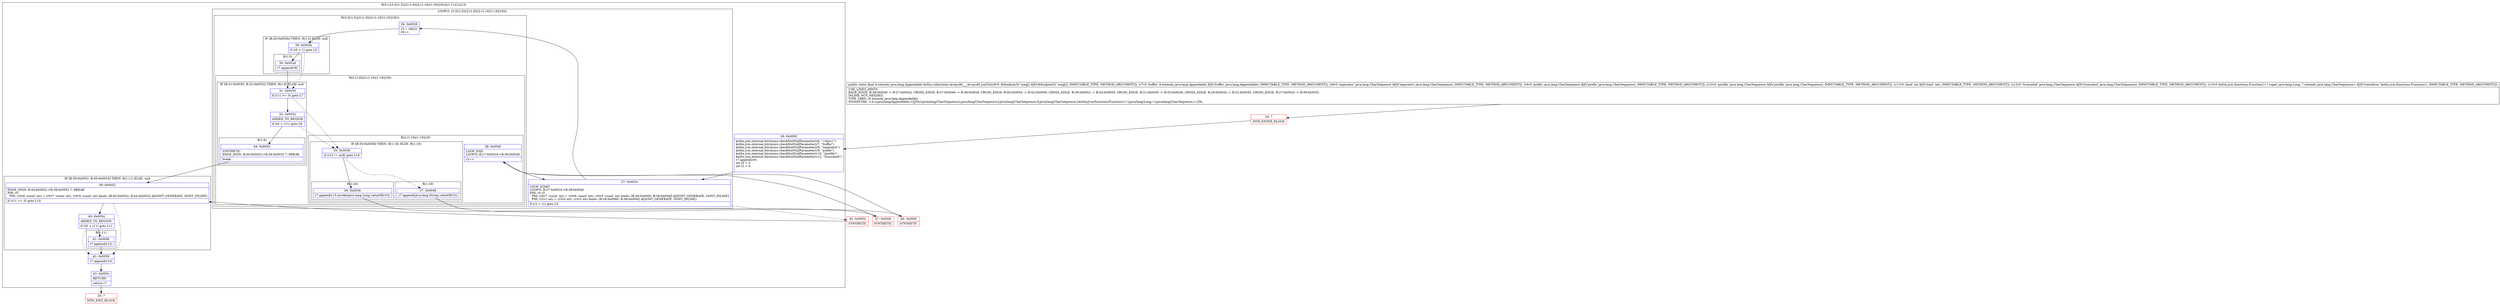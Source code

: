 digraph "CFG forkotlin.collections.ArraysKt___ArraysKt.joinTo([JLjava\/lang\/Appendable;Ljava\/lang\/CharSequence;Ljava\/lang\/CharSequence;Ljava\/lang\/CharSequence;ILjava\/lang\/CharSequence;Lkotlin\/jvm\/functions\/Function1;)Ljava\/lang\/Appendable;" {
subgraph cluster_Region_663328171 {
label = "R(5:1|(3:3|(1:5)|(2:(1:8)|(2:(1:16)(1:19)|18)))|(1:11)|12|13)";
node [shape=record,color=blue];
Node_26 [shape=record,label="{26\:\ 0x0000|kotlin.jvm.internal.Intrinsics.checkNotNullParameter(r6, \"\<this\>\")\lkotlin.jvm.internal.Intrinsics.checkNotNullParameter(r7, \"buffer\")\lkotlin.jvm.internal.Intrinsics.checkNotNullParameter(r8, \"separator\")\lkotlin.jvm.internal.Intrinsics.checkNotNullParameter(r9, \"prefix\")\lkotlin.jvm.internal.Intrinsics.checkNotNullParameter(r10, \"postfix\")\lkotlin.jvm.internal.Intrinsics.checkNotNullParameter(r12, \"truncated\")\lr7.append(r9)\lint r0 = 0\lint r2 = 0\l\l}"];
subgraph cluster_LoopRegion_1855728913 {
label = "LOOP:0: (3:3|(1:5)|(2:(1:8)|(2:(1:16)(1:19)|18)))";
node [shape=record,color=blue];
Node_27 [shape=record,label="{27\:\ 0x0024|LOOP_START\lLOOP:0: B:27:0x0024\-\>B:38:0x004f\lPHI: r0 r2 \l  PHI: (r0v7 'count' int) = (r0v6 'count' int), (r0v9 'count' int) binds: [B:26:0x0000, B:38:0x004f] A[DONT_GENERATE, DONT_INLINE]\l  PHI: (r2v1 int) = (r2v0 int), (r2v2 int) binds: [B:26:0x0000, B:38:0x004f] A[DONT_GENERATE, DONT_INLINE]\l|if (r2 \< r1) goto L3\l}"];
subgraph cluster_Region_1023356994 {
label = "R(3:3|(1:5)|(2:(1:8)|(2:(1:16)(1:19)|18)))";
node [shape=record,color=blue];
Node_28 [shape=record,label="{28\:\ 0x0026|r3 = r6[r2]\lr0++\l}"];
subgraph cluster_IfRegion_1533891809 {
label = "IF [B:29:0x002b] THEN: R(1:5) ELSE: null";
node [shape=record,color=blue];
Node_29 [shape=record,label="{29\:\ 0x002b|if (r0 \> 1) goto L5\l}"];
subgraph cluster_Region_2019226287 {
label = "R(1:5)";
node [shape=record,color=blue];
Node_30 [shape=record,label="{30\:\ 0x002d|r7.append(r8)\l}"];
}
}
subgraph cluster_Region_1079848858 {
label = "R(2:(1:8)|(2:(1:16)(1:19)|18))";
node [shape=record,color=blue];
subgraph cluster_IfRegion_815970026 {
label = "IF [B:31:0x0030, B:32:0x0032] THEN: R(1:8) ELSE: null";
node [shape=record,color=blue];
Node_31 [shape=record,label="{31\:\ 0x0030|if (r11 \>= 0) goto L7\l}"];
Node_32 [shape=record,label="{32\:\ 0x0032|ADDED_TO_REGION\l|if (r0 \> r11) goto L8\l}"];
subgraph cluster_Region_733247544 {
label = "R(1:8)";
node [shape=record,color=blue];
Node_44 [shape=record,label="{44\:\ 0x0052|SYNTHETIC\lEDGE_INSN: B:44:0x0052\-\>B:39:0x0052 ?: BREAK  \l|break\l}"];
}
}
subgraph cluster_Region_1973091740 {
label = "R(2:(1:16)(1:19)|18)";
node [shape=record,color=blue];
subgraph cluster_IfRegion_609172730 {
label = "IF [B:35:0x0036] THEN: R(1:16) ELSE: R(1:19)";
node [shape=record,color=blue];
Node_35 [shape=record,label="{35\:\ 0x0036|if (r13 != null) goto L16\l}"];
subgraph cluster_Region_187657558 {
label = "R(1:16)";
node [shape=record,color=blue];
Node_36 [shape=record,label="{36\:\ 0x0038|r7.append(r13.invoke(java.lang.Long.valueOf(r3)))\l}"];
}
subgraph cluster_Region_581415510 {
label = "R(1:19)";
node [shape=record,color=blue];
Node_37 [shape=record,label="{37\:\ 0x0046|r7.append(java.lang.String.valueOf(r3))\l}"];
}
}
Node_38 [shape=record,label="{38\:\ 0x004f|LOOP_END\lLOOP:0: B:27:0x0024\-\>B:38:0x004f\l|r2++\l}"];
}
}
}
}
subgraph cluster_IfRegion_2119862084 {
label = "IF [B:39:0x0052, B:40:0x0054] THEN: R(1:11) ELSE: null";
node [shape=record,color=blue];
Node_39 [shape=record,label="{39\:\ 0x0052|EDGE_INSN: B:44:0x0052\-\>B:39:0x0052 ?: BREAK  \lPHI: r0 \l  PHI: (r0v8 'count' int) = (r0v7 'count' int), (r0v9 'count' int) binds: [B:45:0x0052, B:44:0x0052] A[DONT_GENERATE, DONT_INLINE]\l|if (r11 \>= 0) goto L10\l}"];
Node_40 [shape=record,label="{40\:\ 0x0054|ADDED_TO_REGION\l|if (r0 \> r11) goto L11\l}"];
subgraph cluster_Region_718957442 {
label = "R(1:11)";
node [shape=record,color=blue];
Node_41 [shape=record,label="{41\:\ 0x0056|r7.append(r12)\l}"];
}
}
Node_42 [shape=record,label="{42\:\ 0x0059|r7.append(r10)\l}"];
Node_43 [shape=record,label="{43\:\ 0x005c|RETURN\l|return r7\l}"];
}
Node_24 [shape=record,color=red,label="{24\:\ ?|MTH_ENTER_BLOCK\l}"];
Node_25 [shape=record,color=red,label="{25\:\ ?|MTH_EXIT_BLOCK\l}"];
Node_47 [shape=record,color=red,label="{47\:\ 0x004f|SYNTHETIC\l}"];
Node_46 [shape=record,color=red,label="{46\:\ 0x004f|SYNTHETIC\l}"];
Node_45 [shape=record,color=red,label="{45\:\ 0x0052|SYNTHETIC\l}"];
MethodNode[shape=record,label="{public static final A extends java.lang.Appendable kotlin.collections.ArraysKt___ArraysKt.joinTo((r6v0 '$this$joinTo' long[] A[D('$this$joinTo' long[]), IMMUTABLE_TYPE, METHOD_ARGUMENT]), (r7v0 'buffer' A extends java.lang.Appendable A[D('buffer' java.lang.Appendable), IMMUTABLE_TYPE, METHOD_ARGUMENT]), (r8v0 'separator' java.lang.CharSequence A[D('separator' java.lang.CharSequence), IMMUTABLE_TYPE, METHOD_ARGUMENT]), (r9v0 'prefix' java.lang.CharSequence A[D('prefix' java.lang.CharSequence), IMMUTABLE_TYPE, METHOD_ARGUMENT]), (r10v0 'postfix' java.lang.CharSequence A[D('postfix' java.lang.CharSequence), IMMUTABLE_TYPE, METHOD_ARGUMENT]), (r11v0 'limit' int A[D('limit' int), IMMUTABLE_TYPE, METHOD_ARGUMENT]), (r12v0 'truncated' java.lang.CharSequence A[D('truncated' java.lang.CharSequence), IMMUTABLE_TYPE, METHOD_ARGUMENT]), (r13v0 kotlin.jvm.functions.Function1\<? super java.lang.Long, ? extends java.lang.CharSequence\> A[D('transform' kotlin.jvm.functions.Function1), IMMUTABLE_TYPE, METHOD_ARGUMENT]))  | USE_LINES_HINTS\lBACK_EDGE: B:38:0x004f \-\> B:27:0x0024, CROSS_EDGE: B:37:0x0046 \-\> B:38:0x004f, CROSS_EDGE: B:40:0x0054 \-\> B:42:0x0059, CROSS_EDGE: B:39:0x0052 \-\> B:42:0x0059, CROSS_EDGE: B:31:0x0030 \-\> B:35:0x0036, CROSS_EDGE: B:29:0x002b \-\> B:31:0x0030, CROSS_EDGE: B:27:0x0024 \-\> B:39:0x0052\lINLINE_NOT_NEEDED\lTYPE_VARS: [A extends java.lang.Appendable]\lSIGNATURE: \<A::Ljava\/lang\/Appendable;\>([JTA;Ljava\/lang\/CharSequence;Ljava\/lang\/CharSequence;Ljava\/lang\/CharSequence;ILjava\/lang\/CharSequence;Lkotlin\/jvm\/functions\/Function1\<\-Ljava\/lang\/Long;+Ljava\/lang\/CharSequence;\>;)TA;\l}"];
MethodNode -> Node_24;Node_26 -> Node_27;
Node_27 -> Node_28;
Node_27 -> Node_45[style=dashed];
Node_28 -> Node_29;
Node_29 -> Node_30;
Node_29 -> Node_31[style=dashed];
Node_30 -> Node_31;
Node_31 -> Node_32;
Node_31 -> Node_35[style=dashed];
Node_32 -> Node_35[style=dashed];
Node_32 -> Node_44;
Node_44 -> Node_39;
Node_35 -> Node_36;
Node_35 -> Node_37[style=dashed];
Node_36 -> Node_47;
Node_37 -> Node_46;
Node_38 -> Node_27;
Node_39 -> Node_40;
Node_39 -> Node_42[style=dashed];
Node_40 -> Node_41;
Node_40 -> Node_42[style=dashed];
Node_41 -> Node_42;
Node_42 -> Node_43;
Node_43 -> Node_25;
Node_24 -> Node_26;
Node_47 -> Node_38;
Node_46 -> Node_38;
Node_45 -> Node_39;
}

